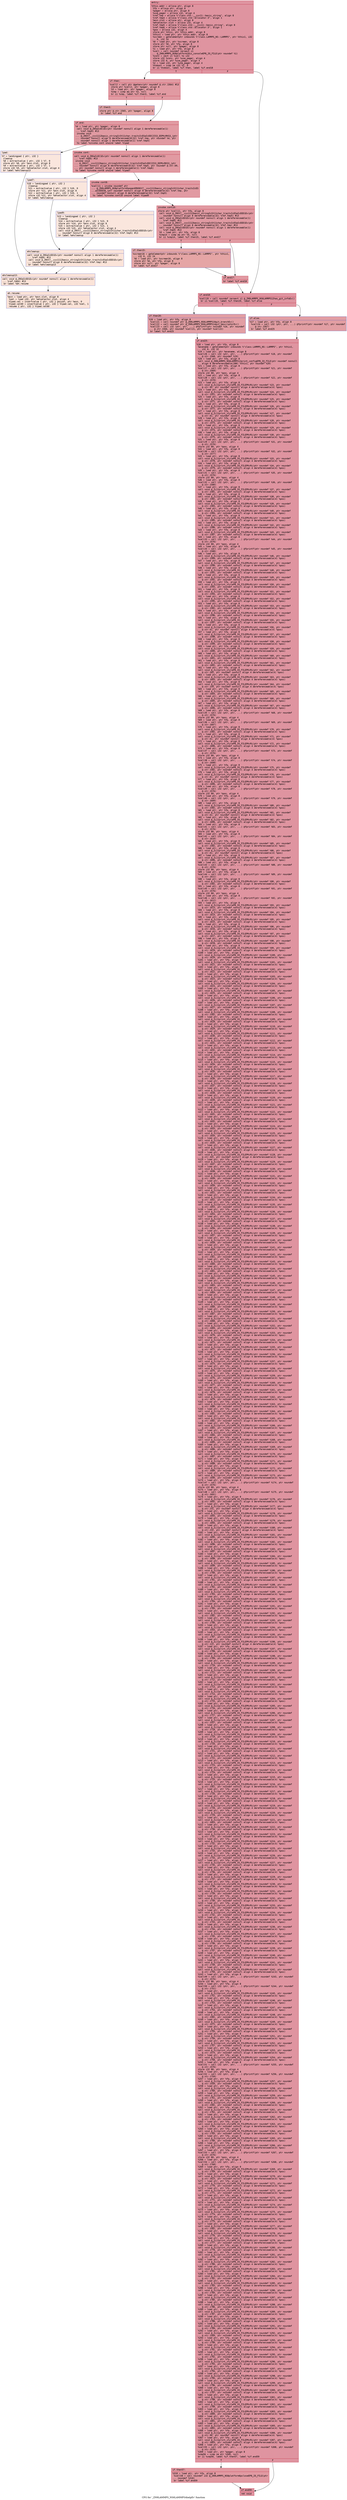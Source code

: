 digraph "CFG for '_ZN9LAMMPS_NS6LAMMPS4helpEv' function" {
	label="CFG for '_ZN9LAMMPS_NS6LAMMPS4helpEv' function";

	Node0x565291ac0c90 [shape=record,color="#b70d28ff", style=filled, fillcolor="#b70d2870" fontname="Courier",label="{entry:\l|  %this.addr = alloca ptr, align 8\l  %fp = alloca ptr, align 8\l  %pager = alloca ptr, align 8\l  %use_pager = alloca i32, align 4\l  %ref.tmp = alloca %\"class.std::__cxx11::basic_string\", align 8\l  %ref.tmp4 = alloca %\"class.std::allocator.5\", align 1\l  %exn.slot = alloca ptr, align 8\l  %ehselector.slot = alloca i32, align 4\l  %ref.tmp5 = alloca %\"class.std::__cxx11::basic_string\", align 8\l  %ref.tmp6 = alloca %\"class.std::allocator.5\", align 1\l  %pos = alloca i32, align 4\l  store ptr %this, ptr %this.addr, align 8\l  %this1 = load ptr, ptr %this.addr, align 8\l  %screen = getelementptr inbounds %\"class.LAMMPS_NS::LAMMPS\", ptr %this1, i32\l... 0, i32 24\l  %0 = load ptr, ptr %screen, align 8\l  store ptr %0, ptr %fp, align 8\l  store ptr null, ptr %pager, align 8\l  %1 = load ptr, ptr %fp, align 8\l  %call = call noundef zeroext i1\l... @_ZN9LAMMPS_NS8platform10is_consoleEP8_IO_FILE(ptr noundef %1)\l  %conv = zext i1 %call to i32\l  store i32 %conv, ptr %use_pager, align 4\l  store i32 0, ptr %use_pager, align 4\l  %2 = load i32, ptr %use_pager, align 4\l  %tobool = icmp ne i32 %2, 0\l  br i1 %tobool, label %if.then, label %if.end18\l|{<s0>T|<s1>F}}"];
	Node0x565291ac0c90:s0 -> Node0x565291ac1e00[tooltip="entry -> if.then\nProbability 62.50%" ];
	Node0x565291ac0c90:s1 -> Node0x565291ac1e70[tooltip="entry -> if.end18\nProbability 37.50%" ];
	Node0x565291ac1e00 [shape=record,color="#b70d28ff", style=filled, fillcolor="#bb1b2c70" fontname="Courier",label="{if.then:\l|  %call2 = call ptr @getenv(ptr noundef @.str.1564) #13\l  store ptr %call2, ptr %pager, align 8\l  %3 = load ptr, ptr %pager, align 8\l  %cmp = icmp eq ptr %3, null\l  br i1 %cmp, label %if.then3, label %if.end\l|{<s0>T|<s1>F}}"];
	Node0x565291ac1e00:s0 -> Node0x565291ac2320[tooltip="if.then -> if.then3\nProbability 37.50%" ];
	Node0x565291ac1e00:s1 -> Node0x565291ac23a0[tooltip="if.then -> if.end\nProbability 62.50%" ];
	Node0x565291ac2320 [shape=record,color="#3d50c3ff", style=filled, fillcolor="#c5333470" fontname="Courier",label="{if.then3:\l|  store ptr @.str.1565, ptr %pager, align 8\l  br label %if.end\l}"];
	Node0x565291ac2320 -> Node0x565291ac23a0[tooltip="if.then3 -> if.end\nProbability 100.00%" ];
	Node0x565291ac23a0 [shape=record,color="#b70d28ff", style=filled, fillcolor="#bb1b2c70" fontname="Courier",label="{if.end:\l|  %4 = load ptr, ptr %pager, align 8\l  call void @_ZNSaIcEC1Ev(ptr noundef nonnull align 1 dereferenceable(1)\l... %ref.tmp4) #13\l  invoke void\l... @_ZNSt7__cxx1112basic_stringIcSt11char_traitsIcESaIcEEC2IS3_EEPKcRKS3_(ptr\l... noundef nonnull align 8 dereferenceable(32) %ref.tmp, ptr noundef %4, ptr\l... noundef nonnull align 1 dereferenceable(1) %ref.tmp4)\l          to label %invoke.cont unwind label %lpad\l}"];
	Node0x565291ac23a0 -> Node0x565291ac27d0[tooltip="if.end -> invoke.cont\nProbability 100.00%" ];
	Node0x565291ac23a0 -> Node0x565291ac1330[tooltip="if.end -> lpad\nProbability 0.00%" ];
	Node0x565291ac27d0 [shape=record,color="#b70d28ff", style=filled, fillcolor="#bb1b2c70" fontname="Courier",label="{invoke.cont:\l|  call void @_ZNSaIcEC1Ev(ptr noundef nonnull align 1 dereferenceable(1)\l... %ref.tmp6) #13\l  invoke void\l... @_ZNSt7__cxx1112basic_stringIcSt11char_traitsIcESaIcEEC2IS3_EEPKcRKS3_(ptr\l... noundef nonnull align 8 dereferenceable(32) %ref.tmp5, ptr noundef @.str.69,\l... ptr noundef nonnull align 1 dereferenceable(1) %ref.tmp6)\l          to label %invoke.cont8 unwind label %lpad7\l}"];
	Node0x565291ac27d0 -> Node0x565291ac2d80[tooltip="invoke.cont -> invoke.cont8\nProbability 100.00%" ];
	Node0x565291ac27d0 -> Node0x565291ac2dd0[tooltip="invoke.cont -> lpad7\nProbability 0.00%" ];
	Node0x565291ac2d80 [shape=record,color="#b70d28ff", style=filled, fillcolor="#bb1b2c70" fontname="Courier",label="{invoke.cont8:\l|  %call11 = invoke noundef ptr\l... @_ZN9LAMMPS_NS8platform5popenERKNSt7__cxx1112basic_stringIcSt11char_traitsIcES\l...aIcEEES8_(ptr noundef nonnull align 8 dereferenceable(32) %ref.tmp, ptr\l... noundef nonnull align 8 dereferenceable(32) %ref.tmp5)\l          to label %invoke.cont10 unwind label %lpad9\l}"];
	Node0x565291ac2d80 -> Node0x565291ac2d30[tooltip="invoke.cont8 -> invoke.cont10\nProbability 100.00%" ];
	Node0x565291ac2d80 -> Node0x565291ac3000[tooltip="invoke.cont8 -> lpad9\nProbability 0.00%" ];
	Node0x565291ac2d30 [shape=record,color="#b70d28ff", style=filled, fillcolor="#bb1b2c70" fontname="Courier",label="{invoke.cont10:\l|  store ptr %call11, ptr %fp, align 8\l  call void @_ZNSt7__cxx1112basic_stringIcSt11char_traitsIcESaIcEED1Ev(ptr\l... noundef nonnull align 8 dereferenceable(32) %ref.tmp5) #13\l  call void @_ZNSaIcED1Ev(ptr noundef nonnull align 1 dereferenceable(1)\l... %ref.tmp6) #13\l  call void @_ZNSt7__cxx1112basic_stringIcSt11char_traitsIcESaIcEED1Ev(ptr\l... noundef nonnull align 8 dereferenceable(32) %ref.tmp) #13\l  call void @_ZNSaIcED1Ev(ptr noundef nonnull align 1 dereferenceable(1)\l... %ref.tmp4) #13\l  %5 = load ptr, ptr %fp, align 8\l  %cmp14 = icmp eq ptr %5, null\l  br i1 %cmp14, label %if.then15, label %if.end17\l|{<s0>T|<s1>F}}"];
	Node0x565291ac2d30:s0 -> Node0x565291ac37a0[tooltip="invoke.cont10 -> if.then15\nProbability 37.50%" ];
	Node0x565291ac2d30:s1 -> Node0x565291ac3820[tooltip="invoke.cont10 -> if.end17\nProbability 62.50%" ];
	Node0x565291ac37a0 [shape=record,color="#3d50c3ff", style=filled, fillcolor="#c5333470" fontname="Courier",label="{if.then15:\l|  %screen16 = getelementptr inbounds %\"class.LAMMPS_NS::LAMMPS\", ptr %this1,\l... i32 0, i32 24\l  %6 = load ptr, ptr %screen16, align 8\l  store ptr %6, ptr %fp, align 8\l  store ptr null, ptr %pager, align 8\l  br label %if.end17\l}"];
	Node0x565291ac37a0 -> Node0x565291ac3820[tooltip="if.then15 -> if.end17\nProbability 100.00%" ];
	Node0x565291ac1330 [shape=record,color="#3d50c3ff", style=filled, fillcolor="#f3c7b170" fontname="Courier",label="{lpad:\l|  %7 = landingpad \{ ptr, i32 \}\l          cleanup\l  %8 = extractvalue \{ ptr, i32 \} %7, 0\l  store ptr %8, ptr %exn.slot, align 8\l  %9 = extractvalue \{ ptr, i32 \} %7, 1\l  store i32 %9, ptr %ehselector.slot, align 4\l  br label %ehcleanup13\l}"];
	Node0x565291ac1330 -> Node0x565291ac3f20[tooltip="lpad -> ehcleanup13\nProbability 100.00%" ];
	Node0x565291ac2dd0 [shape=record,color="#3d50c3ff", style=filled, fillcolor="#f3c7b170" fontname="Courier",label="{lpad7:\l|  %10 = landingpad \{ ptr, i32 \}\l          cleanup\l  %11 = extractvalue \{ ptr, i32 \} %10, 0\l  store ptr %11, ptr %exn.slot, align 8\l  %12 = extractvalue \{ ptr, i32 \} %10, 1\l  store i32 %12, ptr %ehselector.slot, align 4\l  br label %ehcleanup\l}"];
	Node0x565291ac2dd0 -> Node0x565291ac4290[tooltip="lpad7 -> ehcleanup\nProbability 100.00%" ];
	Node0x565291ac3000 [shape=record,color="#3d50c3ff", style=filled, fillcolor="#f3c7b170" fontname="Courier",label="{lpad9:\l|  %13 = landingpad \{ ptr, i32 \}\l          cleanup\l  %14 = extractvalue \{ ptr, i32 \} %13, 0\l  store ptr %14, ptr %exn.slot, align 8\l  %15 = extractvalue \{ ptr, i32 \} %13, 1\l  store i32 %15, ptr %ehselector.slot, align 4\l  call void @_ZNSt7__cxx1112basic_stringIcSt11char_traitsIcESaIcEED1Ev(ptr\l... noundef nonnull align 8 dereferenceable(32) %ref.tmp5) #13\l  br label %ehcleanup\l}"];
	Node0x565291ac3000 -> Node0x565291ac4290[tooltip="lpad9 -> ehcleanup\nProbability 100.00%" ];
	Node0x565291ac4290 [shape=record,color="#3d50c3ff", style=filled, fillcolor="#f5c1a970" fontname="Courier",label="{ehcleanup:\l|  call void @_ZNSaIcED1Ev(ptr noundef nonnull align 1 dereferenceable(1)\l... %ref.tmp6) #13\l  call void @_ZNSt7__cxx1112basic_stringIcSt11char_traitsIcESaIcEED1Ev(ptr\l... noundef nonnull align 8 dereferenceable(32) %ref.tmp) #13\l  br label %ehcleanup13\l}"];
	Node0x565291ac4290 -> Node0x565291ac3f20[tooltip="ehcleanup -> ehcleanup13\nProbability 100.00%" ];
	Node0x565291ac3f20 [shape=record,color="#3d50c3ff", style=filled, fillcolor="#f6bfa670" fontname="Courier",label="{ehcleanup13:\l|  call void @_ZNSaIcED1Ev(ptr noundef nonnull align 1 dereferenceable(1)\l... %ref.tmp4) #13\l  br label %eh.resume\l}"];
	Node0x565291ac3f20 -> Node0x565291ac4b40[tooltip="ehcleanup13 -> eh.resume\nProbability 100.00%" ];
	Node0x565291ac3820 [shape=record,color="#b70d28ff", style=filled, fillcolor="#bb1b2c70" fontname="Courier",label="{if.end17:\l|  br label %if.end18\l}"];
	Node0x565291ac3820 -> Node0x565291ac1e70[tooltip="if.end17 -> if.end18\nProbability 100.00%" ];
	Node0x565291ac1e70 [shape=record,color="#b70d28ff", style=filled, fillcolor="#b70d2870" fontname="Courier",label="{if.end18:\l|  %call19 = call noundef zeroext i1 @_ZN9LAMMPS_NS6LAMMPS12has_git_infoEv()\l  br i1 %call19, label %if.then20, label %if.else\l|{<s0>T|<s1>F}}"];
	Node0x565291ac1e70:s0 -> Node0x565291ac4da0[tooltip="if.end18 -> if.then20\nProbability 50.00%" ];
	Node0x565291ac1e70:s1 -> Node0x565291ac4df0[tooltip="if.end18 -> if.else\nProbability 50.00%" ];
	Node0x565291ac4da0 [shape=record,color="#3d50c3ff", style=filled, fillcolor="#be242e70" fontname="Courier",label="{if.then20:\l|  %16 = load ptr, ptr %fp, align 8\l  %call21 = call noundef ptr @_ZN9LAMMPS_NS6LAMMPS10git_branchEv()\l  %call22 = call noundef ptr @_ZN9LAMMPS_NS6LAMMPS14git_descriptorEv()\l  %call23 = call i32 (ptr, ptr, ...) @fprintf(ptr noundef %16, ptr noundef\l... @.str.1566, ptr noundef %call21, ptr noundef %call22)\l  br label %if.end25\l}"];
	Node0x565291ac4da0 -> Node0x565291ac5390[tooltip="if.then20 -> if.end25\nProbability 100.00%" ];
	Node0x565291ac4df0 [shape=record,color="#3d50c3ff", style=filled, fillcolor="#be242e70" fontname="Courier",label="{if.else:\l|  %17 = load ptr, ptr %fp, align 8\l  %call24 = call i32 (ptr, ptr, ...) @fprintf(ptr noundef %17, ptr noundef\l... @.str.1567)\l  br label %if.end25\l}"];
	Node0x565291ac4df0 -> Node0x565291ac5390[tooltip="if.else -> if.end25\nProbability 100.00%" ];
	Node0x565291ac5390 [shape=record,color="#b70d28ff", style=filled, fillcolor="#b70d2870" fontname="Courier",label="{if.end25:\l|  %18 = load ptr, ptr %fp, align 8\l  %exename = getelementptr inbounds %\"class.LAMMPS_NS::LAMMPS\", ptr %this1,\l... i32 0, i32 32\l  %19 = load ptr, ptr %exename, align 8\l  %call26 = call i32 (ptr, ptr, ...) @fprintf(ptr noundef %18, ptr noundef\l... @.str.1568, ptr noundef %19)\l  %20 = load ptr, ptr %fp, align 8\l  call void @_ZN9LAMMPS_NS6LAMMPS12print_configEP8_IO_FILE(ptr noundef nonnull\l... align 8 dereferenceable(288) %this1, ptr noundef %20)\l  %21 = load ptr, ptr %fp, align 8\l  %call27 = call i32 (ptr, ptr, ...) @fprintf(ptr noundef %21, ptr noundef\l... @.str.1569)\l  store i32 80, ptr %pos, align 4\l  %22 = load ptr, ptr %fp, align 8\l  %call28 = call i32 (ptr, ptr, ...) @fprintf(ptr noundef %22, ptr noundef\l... @.str.1570)\l  %23 = load ptr, ptr %fp, align 8\l  call void @_ZL11print_styleP8_IO_FILEPKcRi(ptr noundef %23, ptr noundef\l... @.str.95, ptr noundef nonnull align 4 dereferenceable(4) %pos)\l  %24 = load ptr, ptr %fp, align 8\l  call void @_ZL11print_styleP8_IO_FILEPKcRi(ptr noundef %24, ptr noundef\l... @.str.1551, ptr noundef nonnull align 4 dereferenceable(4) %pos)\l  %25 = load ptr, ptr %fp, align 8\l  call void @_ZL11print_styleP8_IO_FILEPKcRi(ptr noundef %25, ptr noundef\l... @.str.1571, ptr noundef nonnull align 4 dereferenceable(4) %pos)\l  %26 = load ptr, ptr %fp, align 8\l  call void @_ZL11print_styleP8_IO_FILEPKcRi(ptr noundef %26, ptr noundef\l... @.str.1572, ptr noundef nonnull align 4 dereferenceable(4) %pos)\l  %27 = load ptr, ptr %fp, align 8\l  call void @_ZL11print_styleP8_IO_FILEPKcRi(ptr noundef %27, ptr noundef\l... @.str.61, ptr noundef nonnull align 4 dereferenceable(4) %pos)\l  %28 = load ptr, ptr %fp, align 8\l  call void @_ZL11print_styleP8_IO_FILEPKcRi(ptr noundef %28, ptr noundef\l... @.str.1573, ptr noundef nonnull align 4 dereferenceable(4) %pos)\l  %29 = load ptr, ptr %fp, align 8\l  call void @_ZL11print_styleP8_IO_FILEPKcRi(ptr noundef %29, ptr noundef\l... @.str.1574, ptr noundef nonnull align 4 dereferenceable(4) %pos)\l  %30 = load ptr, ptr %fp, align 8\l  call void @_ZL11print_styleP8_IO_FILEPKcRi(ptr noundef %30, ptr noundef\l... @.str.1575, ptr noundef nonnull align 4 dereferenceable(4) %pos)\l  %31 = load ptr, ptr %fp, align 8\l  %call29 = call i32 (ptr, ptr, ...) @fprintf(ptr noundef %31, ptr noundef\l... @.str.1576)\l  store i32 80, ptr %pos, align 4\l  %32 = load ptr, ptr %fp, align 8\l  %call30 = call i32 (ptr, ptr, ...) @fprintf(ptr noundef %32, ptr noundef\l... @.str.1577)\l  %33 = load ptr, ptr %fp, align 8\l  call void @_ZL11print_styleP8_IO_FILEPKcRi(ptr noundef %33, ptr noundef\l... @.str.1578, ptr noundef nonnull align 4 dereferenceable(4) %pos)\l  %34 = load ptr, ptr %fp, align 8\l  call void @_ZL11print_styleP8_IO_FILEPKcRi(ptr noundef %34, ptr noundef\l... @.str.1579, ptr noundef nonnull align 4 dereferenceable(4) %pos)\l  %35 = load ptr, ptr %fp, align 8\l  %call31 = call i32 (ptr, ptr, ...) @fprintf(ptr noundef %35, ptr noundef\l... @.str.1576)\l  store i32 80, ptr %pos, align 4\l  %36 = load ptr, ptr %fp, align 8\l  %call32 = call i32 (ptr, ptr, ...) @fprintf(ptr noundef %36, ptr noundef\l... @.str.1580)\l  %37 = load ptr, ptr %fp, align 8\l  call void @_ZL11print_styleP8_IO_FILEPKcRi(ptr noundef %37, ptr noundef\l... @.str.1581, ptr noundef nonnull align 4 dereferenceable(4) %pos)\l  %38 = load ptr, ptr %fp, align 8\l  call void @_ZL11print_styleP8_IO_FILEPKcRi(ptr noundef %38, ptr noundef\l... @.str.1582, ptr noundef nonnull align 4 dereferenceable(4) %pos)\l  %39 = load ptr, ptr %fp, align 8\l  call void @_ZL11print_styleP8_IO_FILEPKcRi(ptr noundef %39, ptr noundef\l... @.str.1583, ptr noundef nonnull align 4 dereferenceable(4) %pos)\l  %40 = load ptr, ptr %fp, align 8\l  call void @_ZL11print_styleP8_IO_FILEPKcRi(ptr noundef %40, ptr noundef\l... @.str.1584, ptr noundef nonnull align 4 dereferenceable(4) %pos)\l  %41 = load ptr, ptr %fp, align 8\l  call void @_ZL11print_styleP8_IO_FILEPKcRi(ptr noundef %41, ptr noundef\l... @.str.1585, ptr noundef nonnull align 4 dereferenceable(4) %pos)\l  %42 = load ptr, ptr %fp, align 8\l  call void @_ZL11print_styleP8_IO_FILEPKcRi(ptr noundef %42, ptr noundef\l... @.str.1586, ptr noundef nonnull align 4 dereferenceable(4) %pos)\l  %43 = load ptr, ptr %fp, align 8\l  call void @_ZL11print_styleP8_IO_FILEPKcRi(ptr noundef %43, ptr noundef\l... @.str.1587, ptr noundef nonnull align 4 dereferenceable(4) %pos)\l  %44 = load ptr, ptr %fp, align 8\l  %call33 = call i32 (ptr, ptr, ...) @fprintf(ptr noundef %44, ptr noundef\l... @.str.1576)\l  store i32 80, ptr %pos, align 4\l  %45 = load ptr, ptr %fp, align 8\l  %call34 = call i32 (ptr, ptr, ...) @fprintf(ptr noundef %45, ptr noundef\l... @.str.1588)\l  %46 = load ptr, ptr %fp, align 8\l  call void @_ZL11print_styleP8_IO_FILEPKcRi(ptr noundef %46, ptr noundef\l... @.str.1589, ptr noundef nonnull align 4 dereferenceable(4) %pos)\l  %47 = load ptr, ptr %fp, align 8\l  call void @_ZL11print_styleP8_IO_FILEPKcRi(ptr noundef %47, ptr noundef\l... @.str.1590, ptr noundef nonnull align 4 dereferenceable(4) %pos)\l  %48 = load ptr, ptr %fp, align 8\l  call void @_ZL11print_styleP8_IO_FILEPKcRi(ptr noundef %48, ptr noundef\l... @.str.1591, ptr noundef nonnull align 4 dereferenceable(4) %pos)\l  %49 = load ptr, ptr %fp, align 8\l  call void @_ZL11print_styleP8_IO_FILEPKcRi(ptr noundef %49, ptr noundef\l... @.str.1592, ptr noundef nonnull align 4 dereferenceable(4) %pos)\l  %50 = load ptr, ptr %fp, align 8\l  call void @_ZL11print_styleP8_IO_FILEPKcRi(ptr noundef %50, ptr noundef\l... @.str.1593, ptr noundef nonnull align 4 dereferenceable(4) %pos)\l  %51 = load ptr, ptr %fp, align 8\l  call void @_ZL11print_styleP8_IO_FILEPKcRi(ptr noundef %51, ptr noundef\l... @.str.1594, ptr noundef nonnull align 4 dereferenceable(4) %pos)\l  %52 = load ptr, ptr %fp, align 8\l  call void @_ZL11print_styleP8_IO_FILEPKcRi(ptr noundef %52, ptr noundef\l... @.str.1595, ptr noundef nonnull align 4 dereferenceable(4) %pos)\l  %53 = load ptr, ptr %fp, align 8\l  call void @_ZL11print_styleP8_IO_FILEPKcRi(ptr noundef %53, ptr noundef\l... @.str.1582, ptr noundef nonnull align 4 dereferenceable(4) %pos)\l  %54 = load ptr, ptr %fp, align 8\l  call void @_ZL11print_styleP8_IO_FILEPKcRi(ptr noundef %54, ptr noundef\l... @.str.1596, ptr noundef nonnull align 4 dereferenceable(4) %pos)\l  %55 = load ptr, ptr %fp, align 8\l  call void @_ZL11print_styleP8_IO_FILEPKcRi(ptr noundef %55, ptr noundef\l... @.str.1597, ptr noundef nonnull align 4 dereferenceable(4) %pos)\l  %56 = load ptr, ptr %fp, align 8\l  call void @_ZL11print_styleP8_IO_FILEPKcRi(ptr noundef %56, ptr noundef\l... @.str.61, ptr noundef nonnull align 4 dereferenceable(4) %pos)\l  %57 = load ptr, ptr %fp, align 8\l  call void @_ZL11print_styleP8_IO_FILEPKcRi(ptr noundef %57, ptr noundef\l... @.str.1598, ptr noundef nonnull align 4 dereferenceable(4) %pos)\l  %58 = load ptr, ptr %fp, align 8\l  call void @_ZL11print_styleP8_IO_FILEPKcRi(ptr noundef %58, ptr noundef\l... @.str.1599, ptr noundef nonnull align 4 dereferenceable(4) %pos)\l  %59 = load ptr, ptr %fp, align 8\l  call void @_ZL11print_styleP8_IO_FILEPKcRi(ptr noundef %59, ptr noundef\l... @.str.1600, ptr noundef nonnull align 4 dereferenceable(4) %pos)\l  %60 = load ptr, ptr %fp, align 8\l  call void @_ZL11print_styleP8_IO_FILEPKcRi(ptr noundef %60, ptr noundef\l... @.str.1601, ptr noundef nonnull align 4 dereferenceable(4) %pos)\l  %61 = load ptr, ptr %fp, align 8\l  call void @_ZL11print_styleP8_IO_FILEPKcRi(ptr noundef %61, ptr noundef\l... @.str.1602, ptr noundef nonnull align 4 dereferenceable(4) %pos)\l  %62 = load ptr, ptr %fp, align 8\l  call void @_ZL11print_styleP8_IO_FILEPKcRi(ptr noundef %62, ptr noundef\l... @.str.265, ptr noundef nonnull align 4 dereferenceable(4) %pos)\l  %63 = load ptr, ptr %fp, align 8\l  call void @_ZL11print_styleP8_IO_FILEPKcRi(ptr noundef %63, ptr noundef\l... @.str.1603, ptr noundef nonnull align 4 dereferenceable(4) %pos)\l  %64 = load ptr, ptr %fp, align 8\l  call void @_ZL11print_styleP8_IO_FILEPKcRi(ptr noundef %64, ptr noundef\l... @.str.159, ptr noundef nonnull align 4 dereferenceable(4) %pos)\l  %65 = load ptr, ptr %fp, align 8\l  call void @_ZL11print_styleP8_IO_FILEPKcRi(ptr noundef %65, ptr noundef\l... @.str.1604, ptr noundef nonnull align 4 dereferenceable(4) %pos)\l  %66 = load ptr, ptr %fp, align 8\l  call void @_ZL11print_styleP8_IO_FILEPKcRi(ptr noundef %66, ptr noundef\l... @.str.1605, ptr noundef nonnull align 4 dereferenceable(4) %pos)\l  %67 = load ptr, ptr %fp, align 8\l  call void @_ZL11print_styleP8_IO_FILEPKcRi(ptr noundef %67, ptr noundef\l... @.str.1606, ptr noundef nonnull align 4 dereferenceable(4) %pos)\l  %68 = load ptr, ptr %fp, align 8\l  %call35 = call i32 (ptr, ptr, ...) @fprintf(ptr noundef %68, ptr noundef\l... @.str.1576)\l  store i32 80, ptr %pos, align 4\l  %69 = load ptr, ptr %fp, align 8\l  %call36 = call i32 (ptr, ptr, ...) @fprintf(ptr noundef %69, ptr noundef\l... @.str.1607)\l  %70 = load ptr, ptr %fp, align 8\l  call void @_ZL11print_styleP8_IO_FILEPKcRi(ptr noundef %70, ptr noundef\l... @.str.1582, ptr noundef nonnull align 4 dereferenceable(4) %pos)\l  %71 = load ptr, ptr %fp, align 8\l  call void @_ZL11print_styleP8_IO_FILEPKcRi(ptr noundef %71, ptr noundef\l... @.str.61, ptr noundef nonnull align 4 dereferenceable(4) %pos)\l  %72 = load ptr, ptr %fp, align 8\l  call void @_ZL11print_styleP8_IO_FILEPKcRi(ptr noundef %72, ptr noundef\l... @.str.1606, ptr noundef nonnull align 4 dereferenceable(4) %pos)\l  %73 = load ptr, ptr %fp, align 8\l  %call37 = call i32 (ptr, ptr, ...) @fprintf(ptr noundef %73, ptr noundef\l... @.str.1576)\l  store i32 80, ptr %pos, align 4\l  %74 = load ptr, ptr %fp, align 8\l  %call38 = call i32 (ptr, ptr, ...) @fprintf(ptr noundef %74, ptr noundef\l... @.str.1608)\l  %75 = load ptr, ptr %fp, align 8\l  call void @_ZL11print_styleP8_IO_FILEPKcRi(ptr noundef %75, ptr noundef\l... @.str.1582, ptr noundef nonnull align 4 dereferenceable(4) %pos)\l  %76 = load ptr, ptr %fp, align 8\l  call void @_ZL11print_styleP8_IO_FILEPKcRi(ptr noundef %76, ptr noundef\l... @.str.61, ptr noundef nonnull align 4 dereferenceable(4) %pos)\l  %77 = load ptr, ptr %fp, align 8\l  call void @_ZL11print_styleP8_IO_FILEPKcRi(ptr noundef %77, ptr noundef\l... @.str.1606, ptr noundef nonnull align 4 dereferenceable(4) %pos)\l  %78 = load ptr, ptr %fp, align 8\l  %call39 = call i32 (ptr, ptr, ...) @fprintf(ptr noundef %78, ptr noundef\l... @.str.1576)\l  store i32 80, ptr %pos, align 4\l  %79 = load ptr, ptr %fp, align 8\l  %call40 = call i32 (ptr, ptr, ...) @fprintf(ptr noundef %79, ptr noundef\l... @.str.1609)\l  %80 = load ptr, ptr %fp, align 8\l  call void @_ZL11print_styleP8_IO_FILEPKcRi(ptr noundef %80, ptr noundef\l... @.str.1582, ptr noundef nonnull align 4 dereferenceable(4) %pos)\l  %81 = load ptr, ptr %fp, align 8\l  call void @_ZL11print_styleP8_IO_FILEPKcRi(ptr noundef %81, ptr noundef\l... @.str.61, ptr noundef nonnull align 4 dereferenceable(4) %pos)\l  %82 = load ptr, ptr %fp, align 8\l  call void @_ZL11print_styleP8_IO_FILEPKcRi(ptr noundef %82, ptr noundef\l... @.str.1606, ptr noundef nonnull align 4 dereferenceable(4) %pos)\l  %83 = load ptr, ptr %fp, align 8\l  %call41 = call i32 (ptr, ptr, ...) @fprintf(ptr noundef %83, ptr noundef\l... @.str.1576)\l  store i32 80, ptr %pos, align 4\l  %84 = load ptr, ptr %fp, align 8\l  %call42 = call i32 (ptr, ptr, ...) @fprintf(ptr noundef %84, ptr noundef\l... @.str.1610)\l  %85 = load ptr, ptr %fp, align 8\l  call void @_ZL11print_styleP8_IO_FILEPKcRi(ptr noundef %85, ptr noundef\l... @.str.1582, ptr noundef nonnull align 4 dereferenceable(4) %pos)\l  %86 = load ptr, ptr %fp, align 8\l  call void @_ZL11print_styleP8_IO_FILEPKcRi(ptr noundef %86, ptr noundef\l... @.str.61, ptr noundef nonnull align 4 dereferenceable(4) %pos)\l  %87 = load ptr, ptr %fp, align 8\l  call void @_ZL11print_styleP8_IO_FILEPKcRi(ptr noundef %87, ptr noundef\l... @.str.1606, ptr noundef nonnull align 4 dereferenceable(4) %pos)\l  %88 = load ptr, ptr %fp, align 8\l  %call43 = call i32 (ptr, ptr, ...) @fprintf(ptr noundef %88, ptr noundef\l... @.str.1576)\l  store i32 80, ptr %pos, align 4\l  %89 = load ptr, ptr %fp, align 8\l  %call44 = call i32 (ptr, ptr, ...) @fprintf(ptr noundef %89, ptr noundef\l... @.str.1611)\l  %90 = load ptr, ptr %fp, align 8\l  call void @_ZL11print_styleP8_IO_FILEPKcRi(ptr noundef %90, ptr noundef\l... @.str.1582, ptr noundef nonnull align 4 dereferenceable(4) %pos)\l  %91 = load ptr, ptr %fp, align 8\l  %call45 = call i32 (ptr, ptr, ...) @fprintf(ptr noundef %91, ptr noundef\l... @.str.1576)\l  store i32 80, ptr %pos, align 4\l  %92 = load ptr, ptr %fp, align 8\l  %call46 = call i32 (ptr, ptr, ...) @fprintf(ptr noundef %92, ptr noundef\l... @.str.1612)\l  %93 = load ptr, ptr %fp, align 8\l  call void @_ZL11print_styleP8_IO_FILEPKcRi(ptr noundef %93, ptr noundef\l... @.str.1613, ptr noundef nonnull align 4 dereferenceable(4) %pos)\l  %94 = load ptr, ptr %fp, align 8\l  call void @_ZL11print_styleP8_IO_FILEPKcRi(ptr noundef %94, ptr noundef\l... @.str.1614, ptr noundef nonnull align 4 dereferenceable(4) %pos)\l  %95 = load ptr, ptr %fp, align 8\l  call void @_ZL11print_styleP8_IO_FILEPKcRi(ptr noundef %95, ptr noundef\l... @.str.1615, ptr noundef nonnull align 4 dereferenceable(4) %pos)\l  %96 = load ptr, ptr %fp, align 8\l  call void @_ZL11print_styleP8_IO_FILEPKcRi(ptr noundef %96, ptr noundef\l... @.str.1616, ptr noundef nonnull align 4 dereferenceable(4) %pos)\l  %97 = load ptr, ptr %fp, align 8\l  call void @_ZL11print_styleP8_IO_FILEPKcRi(ptr noundef %97, ptr noundef\l... @.str.1617, ptr noundef nonnull align 4 dereferenceable(4) %pos)\l  %98 = load ptr, ptr %fp, align 8\l  call void @_ZL11print_styleP8_IO_FILEPKcRi(ptr noundef %98, ptr noundef\l... @.str.1618, ptr noundef nonnull align 4 dereferenceable(4) %pos)\l  %99 = load ptr, ptr %fp, align 8\l  call void @_ZL11print_styleP8_IO_FILEPKcRi(ptr noundef %99, ptr noundef\l... @.str.1619, ptr noundef nonnull align 4 dereferenceable(4) %pos)\l  %100 = load ptr, ptr %fp, align 8\l  call void @_ZL11print_styleP8_IO_FILEPKcRi(ptr noundef %100, ptr noundef\l... @.str.1620, ptr noundef nonnull align 4 dereferenceable(4) %pos)\l  %101 = load ptr, ptr %fp, align 8\l  call void @_ZL11print_styleP8_IO_FILEPKcRi(ptr noundef %101, ptr noundef\l... @.str.1621, ptr noundef nonnull align 4 dereferenceable(4) %pos)\l  %102 = load ptr, ptr %fp, align 8\l  call void @_ZL11print_styleP8_IO_FILEPKcRi(ptr noundef %102, ptr noundef\l... @.str.1622, ptr noundef nonnull align 4 dereferenceable(4) %pos)\l  %103 = load ptr, ptr %fp, align 8\l  call void @_ZL11print_styleP8_IO_FILEPKcRi(ptr noundef %103, ptr noundef\l... @.str.1623, ptr noundef nonnull align 4 dereferenceable(4) %pos)\l  %104 = load ptr, ptr %fp, align 8\l  call void @_ZL11print_styleP8_IO_FILEPKcRi(ptr noundef %104, ptr noundef\l... @.str.1624, ptr noundef nonnull align 4 dereferenceable(4) %pos)\l  %105 = load ptr, ptr %fp, align 8\l  call void @_ZL11print_styleP8_IO_FILEPKcRi(ptr noundef %105, ptr noundef\l... @.str.1625, ptr noundef nonnull align 4 dereferenceable(4) %pos)\l  %106 = load ptr, ptr %fp, align 8\l  call void @_ZL11print_styleP8_IO_FILEPKcRi(ptr noundef %106, ptr noundef\l... @.str.1626, ptr noundef nonnull align 4 dereferenceable(4) %pos)\l  %107 = load ptr, ptr %fp, align 8\l  call void @_ZL11print_styleP8_IO_FILEPKcRi(ptr noundef %107, ptr noundef\l... @.str.1627, ptr noundef nonnull align 4 dereferenceable(4) %pos)\l  %108 = load ptr, ptr %fp, align 8\l  call void @_ZL11print_styleP8_IO_FILEPKcRi(ptr noundef %108, ptr noundef\l... @.str.1582, ptr noundef nonnull align 4 dereferenceable(4) %pos)\l  %109 = load ptr, ptr %fp, align 8\l  call void @_ZL11print_styleP8_IO_FILEPKcRi(ptr noundef %109, ptr noundef\l... @.str.1628, ptr noundef nonnull align 4 dereferenceable(4) %pos)\l  %110 = load ptr, ptr %fp, align 8\l  call void @_ZL11print_styleP8_IO_FILEPKcRi(ptr noundef %110, ptr noundef\l... @.str.1629, ptr noundef nonnull align 4 dereferenceable(4) %pos)\l  %111 = load ptr, ptr %fp, align 8\l  call void @_ZL11print_styleP8_IO_FILEPKcRi(ptr noundef %111, ptr noundef\l... @.str.1630, ptr noundef nonnull align 4 dereferenceable(4) %pos)\l  %112 = load ptr, ptr %fp, align 8\l  call void @_ZL11print_styleP8_IO_FILEPKcRi(ptr noundef %112, ptr noundef\l... @.str.1631, ptr noundef nonnull align 4 dereferenceable(4) %pos)\l  %113 = load ptr, ptr %fp, align 8\l  call void @_ZL11print_styleP8_IO_FILEPKcRi(ptr noundef %113, ptr noundef\l... @.str.1632, ptr noundef nonnull align 4 dereferenceable(4) %pos)\l  %114 = load ptr, ptr %fp, align 8\l  call void @_ZL11print_styleP8_IO_FILEPKcRi(ptr noundef %114, ptr noundef\l... @.str.1633, ptr noundef nonnull align 4 dereferenceable(4) %pos)\l  %115 = load ptr, ptr %fp, align 8\l  call void @_ZL11print_styleP8_IO_FILEPKcRi(ptr noundef %115, ptr noundef\l... @.str.1634, ptr noundef nonnull align 4 dereferenceable(4) %pos)\l  %116 = load ptr, ptr %fp, align 8\l  call void @_ZL11print_styleP8_IO_FILEPKcRi(ptr noundef %116, ptr noundef\l... @.str.1635, ptr noundef nonnull align 4 dereferenceable(4) %pos)\l  %117 = load ptr, ptr %fp, align 8\l  call void @_ZL11print_styleP8_IO_FILEPKcRi(ptr noundef %117, ptr noundef\l... @.str.1636, ptr noundef nonnull align 4 dereferenceable(4) %pos)\l  %118 = load ptr, ptr %fp, align 8\l  call void @_ZL11print_styleP8_IO_FILEPKcRi(ptr noundef %118, ptr noundef\l... @.str.1637, ptr noundef nonnull align 4 dereferenceable(4) %pos)\l  %119 = load ptr, ptr %fp, align 8\l  call void @_ZL11print_styleP8_IO_FILEPKcRi(ptr noundef %119, ptr noundef\l... @.str.1638, ptr noundef nonnull align 4 dereferenceable(4) %pos)\l  %120 = load ptr, ptr %fp, align 8\l  call void @_ZL11print_styleP8_IO_FILEPKcRi(ptr noundef %120, ptr noundef\l... @.str.1639, ptr noundef nonnull align 4 dereferenceable(4) %pos)\l  %121 = load ptr, ptr %fp, align 8\l  call void @_ZL11print_styleP8_IO_FILEPKcRi(ptr noundef %121, ptr noundef\l... @.str.1640, ptr noundef nonnull align 4 dereferenceable(4) %pos)\l  %122 = load ptr, ptr %fp, align 8\l  call void @_ZL11print_styleP8_IO_FILEPKcRi(ptr noundef %122, ptr noundef\l... @.str.1641, ptr noundef nonnull align 4 dereferenceable(4) %pos)\l  %123 = load ptr, ptr %fp, align 8\l  call void @_ZL11print_styleP8_IO_FILEPKcRi(ptr noundef %123, ptr noundef\l... @.str.1642, ptr noundef nonnull align 4 dereferenceable(4) %pos)\l  %124 = load ptr, ptr %fp, align 8\l  call void @_ZL11print_styleP8_IO_FILEPKcRi(ptr noundef %124, ptr noundef\l... @.str.1643, ptr noundef nonnull align 4 dereferenceable(4) %pos)\l  %125 = load ptr, ptr %fp, align 8\l  call void @_ZL11print_styleP8_IO_FILEPKcRi(ptr noundef %125, ptr noundef\l... @.str.1644, ptr noundef nonnull align 4 dereferenceable(4) %pos)\l  %126 = load ptr, ptr %fp, align 8\l  call void @_ZL11print_styleP8_IO_FILEPKcRi(ptr noundef %126, ptr noundef\l... @.str.1645, ptr noundef nonnull align 4 dereferenceable(4) %pos)\l  %127 = load ptr, ptr %fp, align 8\l  call void @_ZL11print_styleP8_IO_FILEPKcRi(ptr noundef %127, ptr noundef\l... @.str.1646, ptr noundef nonnull align 4 dereferenceable(4) %pos)\l  %128 = load ptr, ptr %fp, align 8\l  call void @_ZL11print_styleP8_IO_FILEPKcRi(ptr noundef %128, ptr noundef\l... @.str.341, ptr noundef nonnull align 4 dereferenceable(4) %pos)\l  %129 = load ptr, ptr %fp, align 8\l  call void @_ZL11print_styleP8_IO_FILEPKcRi(ptr noundef %129, ptr noundef\l... @.str.1647, ptr noundef nonnull align 4 dereferenceable(4) %pos)\l  %130 = load ptr, ptr %fp, align 8\l  call void @_ZL11print_styleP8_IO_FILEPKcRi(ptr noundef %130, ptr noundef\l... @.str.1648, ptr noundef nonnull align 4 dereferenceable(4) %pos)\l  %131 = load ptr, ptr %fp, align 8\l  call void @_ZL11print_styleP8_IO_FILEPKcRi(ptr noundef %131, ptr noundef\l... @.str.1649, ptr noundef nonnull align 4 dereferenceable(4) %pos)\l  %132 = load ptr, ptr %fp, align 8\l  call void @_ZL11print_styleP8_IO_FILEPKcRi(ptr noundef %132, ptr noundef\l... @.str.1650, ptr noundef nonnull align 4 dereferenceable(4) %pos)\l  %133 = load ptr, ptr %fp, align 8\l  call void @_ZL11print_styleP8_IO_FILEPKcRi(ptr noundef %133, ptr noundef\l... @.str.1651, ptr noundef nonnull align 4 dereferenceable(4) %pos)\l  %134 = load ptr, ptr %fp, align 8\l  call void @_ZL11print_styleP8_IO_FILEPKcRi(ptr noundef %134, ptr noundef\l... @.str.1652, ptr noundef nonnull align 4 dereferenceable(4) %pos)\l  %135 = load ptr, ptr %fp, align 8\l  call void @_ZL11print_styleP8_IO_FILEPKcRi(ptr noundef %135, ptr noundef\l... @.str.1653, ptr noundef nonnull align 4 dereferenceable(4) %pos)\l  %136 = load ptr, ptr %fp, align 8\l  call void @_ZL11print_styleP8_IO_FILEPKcRi(ptr noundef %136, ptr noundef\l... @.str.1654, ptr noundef nonnull align 4 dereferenceable(4) %pos)\l  %137 = load ptr, ptr %fp, align 8\l  call void @_ZL11print_styleP8_IO_FILEPKcRi(ptr noundef %137, ptr noundef\l... @.str.1655, ptr noundef nonnull align 4 dereferenceable(4) %pos)\l  %138 = load ptr, ptr %fp, align 8\l  call void @_ZL11print_styleP8_IO_FILEPKcRi(ptr noundef %138, ptr noundef\l... @.str.1656, ptr noundef nonnull align 4 dereferenceable(4) %pos)\l  %139 = load ptr, ptr %fp, align 8\l  call void @_ZL11print_styleP8_IO_FILEPKcRi(ptr noundef %139, ptr noundef\l... @.str.1657, ptr noundef nonnull align 4 dereferenceable(4) %pos)\l  %140 = load ptr, ptr %fp, align 8\l  call void @_ZL11print_styleP8_IO_FILEPKcRi(ptr noundef %140, ptr noundef\l... @.str.1658, ptr noundef nonnull align 4 dereferenceable(4) %pos)\l  %141 = load ptr, ptr %fp, align 8\l  call void @_ZL11print_styleP8_IO_FILEPKcRi(ptr noundef %141, ptr noundef\l... @.str.1659, ptr noundef nonnull align 4 dereferenceable(4) %pos)\l  %142 = load ptr, ptr %fp, align 8\l  call void @_ZL11print_styleP8_IO_FILEPKcRi(ptr noundef %142, ptr noundef\l... @.str.1561, ptr noundef nonnull align 4 dereferenceable(4) %pos)\l  %143 = load ptr, ptr %fp, align 8\l  call void @_ZL11print_styleP8_IO_FILEPKcRi(ptr noundef %143, ptr noundef\l... @.str.1660, ptr noundef nonnull align 4 dereferenceable(4) %pos)\l  %144 = load ptr, ptr %fp, align 8\l  call void @_ZL11print_styleP8_IO_FILEPKcRi(ptr noundef %144, ptr noundef\l... @.str.1661, ptr noundef nonnull align 4 dereferenceable(4) %pos)\l  %145 = load ptr, ptr %fp, align 8\l  call void @_ZL11print_styleP8_IO_FILEPKcRi(ptr noundef %145, ptr noundef\l... @.str.1662, ptr noundef nonnull align 4 dereferenceable(4) %pos)\l  %146 = load ptr, ptr %fp, align 8\l  call void @_ZL11print_styleP8_IO_FILEPKcRi(ptr noundef %146, ptr noundef\l... @.str.1663, ptr noundef nonnull align 4 dereferenceable(4) %pos)\l  %147 = load ptr, ptr %fp, align 8\l  call void @_ZL11print_styleP8_IO_FILEPKcRi(ptr noundef %147, ptr noundef\l... @.str.1664, ptr noundef nonnull align 4 dereferenceable(4) %pos)\l  %148 = load ptr, ptr %fp, align 8\l  call void @_ZL11print_styleP8_IO_FILEPKcRi(ptr noundef %148, ptr noundef\l... @.str.1665, ptr noundef nonnull align 4 dereferenceable(4) %pos)\l  %149 = load ptr, ptr %fp, align 8\l  call void @_ZL11print_styleP8_IO_FILEPKcRi(ptr noundef %149, ptr noundef\l... @.str.1666, ptr noundef nonnull align 4 dereferenceable(4) %pos)\l  %150 = load ptr, ptr %fp, align 8\l  call void @_ZL11print_styleP8_IO_FILEPKcRi(ptr noundef %150, ptr noundef\l... @.str.1667, ptr noundef nonnull align 4 dereferenceable(4) %pos)\l  %151 = load ptr, ptr %fp, align 8\l  call void @_ZL11print_styleP8_IO_FILEPKcRi(ptr noundef %151, ptr noundef\l... @.str.1668, ptr noundef nonnull align 4 dereferenceable(4) %pos)\l  %152 = load ptr, ptr %fp, align 8\l  call void @_ZL11print_styleP8_IO_FILEPKcRi(ptr noundef %152, ptr noundef\l... @.str.1669, ptr noundef nonnull align 4 dereferenceable(4) %pos)\l  %153 = load ptr, ptr %fp, align 8\l  call void @_ZL11print_styleP8_IO_FILEPKcRi(ptr noundef %153, ptr noundef\l... @.str.1670, ptr noundef nonnull align 4 dereferenceable(4) %pos)\l  %154 = load ptr, ptr %fp, align 8\l  call void @_ZL11print_styleP8_IO_FILEPKcRi(ptr noundef %154, ptr noundef\l... @.str.1671, ptr noundef nonnull align 4 dereferenceable(4) %pos)\l  %155 = load ptr, ptr %fp, align 8\l  call void @_ZL11print_styleP8_IO_FILEPKcRi(ptr noundef %155, ptr noundef\l... @.str.1672, ptr noundef nonnull align 4 dereferenceable(4) %pos)\l  %156 = load ptr, ptr %fp, align 8\l  call void @_ZL11print_styleP8_IO_FILEPKcRi(ptr noundef %156, ptr noundef\l... @.str.1673, ptr noundef nonnull align 4 dereferenceable(4) %pos)\l  %157 = load ptr, ptr %fp, align 8\l  call void @_ZL11print_styleP8_IO_FILEPKcRi(ptr noundef %157, ptr noundef\l... @.str.1674, ptr noundef nonnull align 4 dereferenceable(4) %pos)\l  %158 = load ptr, ptr %fp, align 8\l  call void @_ZL11print_styleP8_IO_FILEPKcRi(ptr noundef %158, ptr noundef\l... @.str.1675, ptr noundef nonnull align 4 dereferenceable(4) %pos)\l  %159 = load ptr, ptr %fp, align 8\l  call void @_ZL11print_styleP8_IO_FILEPKcRi(ptr noundef %159, ptr noundef\l... @.str.1676, ptr noundef nonnull align 4 dereferenceable(4) %pos)\l  %160 = load ptr, ptr %fp, align 8\l  call void @_ZL11print_styleP8_IO_FILEPKcRi(ptr noundef %160, ptr noundef\l... @.str.1677, ptr noundef nonnull align 4 dereferenceable(4) %pos)\l  %161 = load ptr, ptr %fp, align 8\l  call void @_ZL11print_styleP8_IO_FILEPKcRi(ptr noundef %161, ptr noundef\l... @.str.1678, ptr noundef nonnull align 4 dereferenceable(4) %pos)\l  %162 = load ptr, ptr %fp, align 8\l  call void @_ZL11print_styleP8_IO_FILEPKcRi(ptr noundef %162, ptr noundef\l... @.str.1679, ptr noundef nonnull align 4 dereferenceable(4) %pos)\l  %163 = load ptr, ptr %fp, align 8\l  call void @_ZL11print_styleP8_IO_FILEPKcRi(ptr noundef %163, ptr noundef\l... @.str.1680, ptr noundef nonnull align 4 dereferenceable(4) %pos)\l  %164 = load ptr, ptr %fp, align 8\l  call void @_ZL11print_styleP8_IO_FILEPKcRi(ptr noundef %164, ptr noundef\l... @.str.1681, ptr noundef nonnull align 4 dereferenceable(4) %pos)\l  %165 = load ptr, ptr %fp, align 8\l  call void @_ZL11print_styleP8_IO_FILEPKcRi(ptr noundef %165, ptr noundef\l... @.str.1682, ptr noundef nonnull align 4 dereferenceable(4) %pos)\l  %166 = load ptr, ptr %fp, align 8\l  call void @_ZL11print_styleP8_IO_FILEPKcRi(ptr noundef %166, ptr noundef\l... @.str.1683, ptr noundef nonnull align 4 dereferenceable(4) %pos)\l  %167 = load ptr, ptr %fp, align 8\l  call void @_ZL11print_styleP8_IO_FILEPKcRi(ptr noundef %167, ptr noundef\l... @.str.1684, ptr noundef nonnull align 4 dereferenceable(4) %pos)\l  %168 = load ptr, ptr %fp, align 8\l  call void @_ZL11print_styleP8_IO_FILEPKcRi(ptr noundef %168, ptr noundef\l... @.str.1685, ptr noundef nonnull align 4 dereferenceable(4) %pos)\l  %169 = load ptr, ptr %fp, align 8\l  call void @_ZL11print_styleP8_IO_FILEPKcRi(ptr noundef %169, ptr noundef\l... @.str.1686, ptr noundef nonnull align 4 dereferenceable(4) %pos)\l  %170 = load ptr, ptr %fp, align 8\l  call void @_ZL11print_styleP8_IO_FILEPKcRi(ptr noundef %170, ptr noundef\l... @.str.1687, ptr noundef nonnull align 4 dereferenceable(4) %pos)\l  %171 = load ptr, ptr %fp, align 8\l  call void @_ZL11print_styleP8_IO_FILEPKcRi(ptr noundef %171, ptr noundef\l... @.str.1688, ptr noundef nonnull align 4 dereferenceable(4) %pos)\l  %172 = load ptr, ptr %fp, align 8\l  call void @_ZL11print_styleP8_IO_FILEPKcRi(ptr noundef %172, ptr noundef\l... @.str.1689, ptr noundef nonnull align 4 dereferenceable(4) %pos)\l  %173 = load ptr, ptr %fp, align 8\l  call void @_ZL11print_styleP8_IO_FILEPKcRi(ptr noundef %173, ptr noundef\l... @.str.1690, ptr noundef nonnull align 4 dereferenceable(4) %pos)\l  %174 = load ptr, ptr %fp, align 8\l  %call47 = call i32 (ptr, ptr, ...) @fprintf(ptr noundef %174, ptr noundef\l... @.str.1576)\l  store i32 80, ptr %pos, align 4\l  %175 = load ptr, ptr %fp, align 8\l  %call48 = call i32 (ptr, ptr, ...) @fprintf(ptr noundef %175, ptr noundef\l... @.str.1691)\l  %176 = load ptr, ptr %fp, align 8\l  call void @_ZL11print_styleP8_IO_FILEPKcRi(ptr noundef %176, ptr noundef\l... @.str.1692, ptr noundef nonnull align 4 dereferenceable(4) %pos)\l  %177 = load ptr, ptr %fp, align 8\l  call void @_ZL11print_styleP8_IO_FILEPKcRi(ptr noundef %177, ptr noundef\l... @.str.231, ptr noundef nonnull align 4 dereferenceable(4) %pos)\l  %178 = load ptr, ptr %fp, align 8\l  call void @_ZL11print_styleP8_IO_FILEPKcRi(ptr noundef %178, ptr noundef\l... @.str.1693, ptr noundef nonnull align 4 dereferenceable(4) %pos)\l  %179 = load ptr, ptr %fp, align 8\l  call void @_ZL11print_styleP8_IO_FILEPKcRi(ptr noundef %179, ptr noundef\l... @.str.1694, ptr noundef nonnull align 4 dereferenceable(4) %pos)\l  %180 = load ptr, ptr %fp, align 8\l  call void @_ZL11print_styleP8_IO_FILEPKcRi(ptr noundef %180, ptr noundef\l... @.str.232, ptr noundef nonnull align 4 dereferenceable(4) %pos)\l  %181 = load ptr, ptr %fp, align 8\l  call void @_ZL11print_styleP8_IO_FILEPKcRi(ptr noundef %181, ptr noundef\l... @.str.1695, ptr noundef nonnull align 4 dereferenceable(4) %pos)\l  %182 = load ptr, ptr %fp, align 8\l  call void @_ZL11print_styleP8_IO_FILEPKcRi(ptr noundef %182, ptr noundef\l... @.str.1696, ptr noundef nonnull align 4 dereferenceable(4) %pos)\l  %183 = load ptr, ptr %fp, align 8\l  call void @_ZL11print_styleP8_IO_FILEPKcRi(ptr noundef %183, ptr noundef\l... @.str.1697, ptr noundef nonnull align 4 dereferenceable(4) %pos)\l  %184 = load ptr, ptr %fp, align 8\l  call void @_ZL11print_styleP8_IO_FILEPKcRi(ptr noundef %184, ptr noundef\l... @.str.1698, ptr noundef nonnull align 4 dereferenceable(4) %pos)\l  %185 = load ptr, ptr %fp, align 8\l  call void @_ZL11print_styleP8_IO_FILEPKcRi(ptr noundef %185, ptr noundef\l... @.str.1699, ptr noundef nonnull align 4 dereferenceable(4) %pos)\l  %186 = load ptr, ptr %fp, align 8\l  call void @_ZL11print_styleP8_IO_FILEPKcRi(ptr noundef %186, ptr noundef\l... @.str.1700, ptr noundef nonnull align 4 dereferenceable(4) %pos)\l  %187 = load ptr, ptr %fp, align 8\l  call void @_ZL11print_styleP8_IO_FILEPKcRi(ptr noundef %187, ptr noundef\l... @.str.1701, ptr noundef nonnull align 4 dereferenceable(4) %pos)\l  %188 = load ptr, ptr %fp, align 8\l  call void @_ZL11print_styleP8_IO_FILEPKcRi(ptr noundef %188, ptr noundef\l... @.str.1702, ptr noundef nonnull align 4 dereferenceable(4) %pos)\l  %189 = load ptr, ptr %fp, align 8\l  call void @_ZL11print_styleP8_IO_FILEPKcRi(ptr noundef %189, ptr noundef\l... @.str.1703, ptr noundef nonnull align 4 dereferenceable(4) %pos)\l  %190 = load ptr, ptr %fp, align 8\l  call void @_ZL11print_styleP8_IO_FILEPKcRi(ptr noundef %190, ptr noundef\l... @.str.1704, ptr noundef nonnull align 4 dereferenceable(4) %pos)\l  %191 = load ptr, ptr %fp, align 8\l  call void @_ZL11print_styleP8_IO_FILEPKcRi(ptr noundef %191, ptr noundef\l... @.str.1705, ptr noundef nonnull align 4 dereferenceable(4) %pos)\l  %192 = load ptr, ptr %fp, align 8\l  call void @_ZL11print_styleP8_IO_FILEPKcRi(ptr noundef %192, ptr noundef\l... @.str.1582, ptr noundef nonnull align 4 dereferenceable(4) %pos)\l  %193 = load ptr, ptr %fp, align 8\l  call void @_ZL11print_styleP8_IO_FILEPKcRi(ptr noundef %193, ptr noundef\l... @.str.1706, ptr noundef nonnull align 4 dereferenceable(4) %pos)\l  %194 = load ptr, ptr %fp, align 8\l  call void @_ZL11print_styleP8_IO_FILEPKcRi(ptr noundef %194, ptr noundef\l... @.str.1554, ptr noundef nonnull align 4 dereferenceable(4) %pos)\l  %195 = load ptr, ptr %fp, align 8\l  call void @_ZL11print_styleP8_IO_FILEPKcRi(ptr noundef %195, ptr noundef\l... @.str.1707, ptr noundef nonnull align 4 dereferenceable(4) %pos)\l  %196 = load ptr, ptr %fp, align 8\l  call void @_ZL11print_styleP8_IO_FILEPKcRi(ptr noundef %196, ptr noundef\l... @.str.122, ptr noundef nonnull align 4 dereferenceable(4) %pos)\l  %197 = load ptr, ptr %fp, align 8\l  call void @_ZL11print_styleP8_IO_FILEPKcRi(ptr noundef %197, ptr noundef\l... @.str.1708, ptr noundef nonnull align 4 dereferenceable(4) %pos)\l  %198 = load ptr, ptr %fp, align 8\l  call void @_ZL11print_styleP8_IO_FILEPKcRi(ptr noundef %198, ptr noundef\l... @.str.1709, ptr noundef nonnull align 4 dereferenceable(4) %pos)\l  %199 = load ptr, ptr %fp, align 8\l  call void @_ZL11print_styleP8_IO_FILEPKcRi(ptr noundef %199, ptr noundef\l... @.str.1710, ptr noundef nonnull align 4 dereferenceable(4) %pos)\l  %200 = load ptr, ptr %fp, align 8\l  call void @_ZL11print_styleP8_IO_FILEPKcRi(ptr noundef %200, ptr noundef\l... @.str.1711, ptr noundef nonnull align 4 dereferenceable(4) %pos)\l  %201 = load ptr, ptr %fp, align 8\l  call void @_ZL11print_styleP8_IO_FILEPKcRi(ptr noundef %201, ptr noundef\l... @.str.1712, ptr noundef nonnull align 4 dereferenceable(4) %pos)\l  %202 = load ptr, ptr %fp, align 8\l  call void @_ZL11print_styleP8_IO_FILEPKcRi(ptr noundef %202, ptr noundef\l... @.str.1713, ptr noundef nonnull align 4 dereferenceable(4) %pos)\l  %203 = load ptr, ptr %fp, align 8\l  call void @_ZL11print_styleP8_IO_FILEPKcRi(ptr noundef %203, ptr noundef\l... @.str.1714, ptr noundef nonnull align 4 dereferenceable(4) %pos)\l  %204 = load ptr, ptr %fp, align 8\l  call void @_ZL11print_styleP8_IO_FILEPKcRi(ptr noundef %204, ptr noundef\l... @.str.1715, ptr noundef nonnull align 4 dereferenceable(4) %pos)\l  %205 = load ptr, ptr %fp, align 8\l  call void @_ZL11print_styleP8_IO_FILEPKcRi(ptr noundef %205, ptr noundef\l... @.str.1716, ptr noundef nonnull align 4 dereferenceable(4) %pos)\l  %206 = load ptr, ptr %fp, align 8\l  call void @_ZL11print_styleP8_IO_FILEPKcRi(ptr noundef %206, ptr noundef\l... @.str.1717, ptr noundef nonnull align 4 dereferenceable(4) %pos)\l  %207 = load ptr, ptr %fp, align 8\l  call void @_ZL11print_styleP8_IO_FILEPKcRi(ptr noundef %207, ptr noundef\l... @.str.1557, ptr noundef nonnull align 4 dereferenceable(4) %pos)\l  %208 = load ptr, ptr %fp, align 8\l  call void @_ZL11print_styleP8_IO_FILEPKcRi(ptr noundef %208, ptr noundef\l... @.str.1718, ptr noundef nonnull align 4 dereferenceable(4) %pos)\l  %209 = load ptr, ptr %fp, align 8\l  call void @_ZL11print_styleP8_IO_FILEPKcRi(ptr noundef %209, ptr noundef\l... @.str.1719, ptr noundef nonnull align 4 dereferenceable(4) %pos)\l  %210 = load ptr, ptr %fp, align 8\l  call void @_ZL11print_styleP8_IO_FILEPKcRi(ptr noundef %210, ptr noundef\l... @.str.1720, ptr noundef nonnull align 4 dereferenceable(4) %pos)\l  %211 = load ptr, ptr %fp, align 8\l  call void @_ZL11print_styleP8_IO_FILEPKcRi(ptr noundef %211, ptr noundef\l... @.str.1721, ptr noundef nonnull align 4 dereferenceable(4) %pos)\l  %212 = load ptr, ptr %fp, align 8\l  call void @_ZL11print_styleP8_IO_FILEPKcRi(ptr noundef %212, ptr noundef\l... @.str.1722, ptr noundef nonnull align 4 dereferenceable(4) %pos)\l  %213 = load ptr, ptr %fp, align 8\l  call void @_ZL11print_styleP8_IO_FILEPKcRi(ptr noundef %213, ptr noundef\l... @.str.1723, ptr noundef nonnull align 4 dereferenceable(4) %pos)\l  %214 = load ptr, ptr %fp, align 8\l  call void @_ZL11print_styleP8_IO_FILEPKcRi(ptr noundef %214, ptr noundef\l... @.str.1724, ptr noundef nonnull align 4 dereferenceable(4) %pos)\l  %215 = load ptr, ptr %fp, align 8\l  call void @_ZL11print_styleP8_IO_FILEPKcRi(ptr noundef %215, ptr noundef\l... @.str.1725, ptr noundef nonnull align 4 dereferenceable(4) %pos)\l  %216 = load ptr, ptr %fp, align 8\l  call void @_ZL11print_styleP8_IO_FILEPKcRi(ptr noundef %216, ptr noundef\l... @.str.1561, ptr noundef nonnull align 4 dereferenceable(4) %pos)\l  %217 = load ptr, ptr %fp, align 8\l  call void @_ZL11print_styleP8_IO_FILEPKcRi(ptr noundef %217, ptr noundef\l... @.str.1726, ptr noundef nonnull align 4 dereferenceable(4) %pos)\l  %218 = load ptr, ptr %fp, align 8\l  call void @_ZL11print_styleP8_IO_FILEPKcRi(ptr noundef %218, ptr noundef\l... @.str.1727, ptr noundef nonnull align 4 dereferenceable(4) %pos)\l  %219 = load ptr, ptr %fp, align 8\l  call void @_ZL11print_styleP8_IO_FILEPKcRi(ptr noundef %219, ptr noundef\l... @.str.1728, ptr noundef nonnull align 4 dereferenceable(4) %pos)\l  %220 = load ptr, ptr %fp, align 8\l  call void @_ZL11print_styleP8_IO_FILEPKcRi(ptr noundef %220, ptr noundef\l... @.str.1729, ptr noundef nonnull align 4 dereferenceable(4) %pos)\l  %221 = load ptr, ptr %fp, align 8\l  call void @_ZL11print_styleP8_IO_FILEPKcRi(ptr noundef %221, ptr noundef\l... @.str.1663, ptr noundef nonnull align 4 dereferenceable(4) %pos)\l  %222 = load ptr, ptr %fp, align 8\l  call void @_ZL11print_styleP8_IO_FILEPKcRi(ptr noundef %222, ptr noundef\l... @.str.1730, ptr noundef nonnull align 4 dereferenceable(4) %pos)\l  %223 = load ptr, ptr %fp, align 8\l  call void @_ZL11print_styleP8_IO_FILEPKcRi(ptr noundef %223, ptr noundef\l... @.str.1731, ptr noundef nonnull align 4 dereferenceable(4) %pos)\l  %224 = load ptr, ptr %fp, align 8\l  call void @_ZL11print_styleP8_IO_FILEPKcRi(ptr noundef %224, ptr noundef\l... @.str.1732, ptr noundef nonnull align 4 dereferenceable(4) %pos)\l  %225 = load ptr, ptr %fp, align 8\l  call void @_ZL11print_styleP8_IO_FILEPKcRi(ptr noundef %225, ptr noundef\l... @.str.1733, ptr noundef nonnull align 4 dereferenceable(4) %pos)\l  %226 = load ptr, ptr %fp, align 8\l  call void @_ZL11print_styleP8_IO_FILEPKcRi(ptr noundef %226, ptr noundef\l... @.str.1734, ptr noundef nonnull align 4 dereferenceable(4) %pos)\l  %227 = load ptr, ptr %fp, align 8\l  call void @_ZL11print_styleP8_IO_FILEPKcRi(ptr noundef %227, ptr noundef\l... @.str.1735, ptr noundef nonnull align 4 dereferenceable(4) %pos)\l  %228 = load ptr, ptr %fp, align 8\l  call void @_ZL11print_styleP8_IO_FILEPKcRi(ptr noundef %228, ptr noundef\l... @.str.1736, ptr noundef nonnull align 4 dereferenceable(4) %pos)\l  %229 = load ptr, ptr %fp, align 8\l  call void @_ZL11print_styleP8_IO_FILEPKcRi(ptr noundef %229, ptr noundef\l... @.str.1737, ptr noundef nonnull align 4 dereferenceable(4) %pos)\l  %230 = load ptr, ptr %fp, align 8\l  call void @_ZL11print_styleP8_IO_FILEPKcRi(ptr noundef %230, ptr noundef\l... @.str.1738, ptr noundef nonnull align 4 dereferenceable(4) %pos)\l  %231 = load ptr, ptr %fp, align 8\l  call void @_ZL11print_styleP8_IO_FILEPKcRi(ptr noundef %231, ptr noundef\l... @.str.1739, ptr noundef nonnull align 4 dereferenceable(4) %pos)\l  %232 = load ptr, ptr %fp, align 8\l  call void @_ZL11print_styleP8_IO_FILEPKcRi(ptr noundef %232, ptr noundef\l... @.str.1740, ptr noundef nonnull align 4 dereferenceable(4) %pos)\l  %233 = load ptr, ptr %fp, align 8\l  call void @_ZL11print_styleP8_IO_FILEPKcRi(ptr noundef %233, ptr noundef\l... @.str.1741, ptr noundef nonnull align 4 dereferenceable(4) %pos)\l  %234 = load ptr, ptr %fp, align 8\l  call void @_ZL11print_styleP8_IO_FILEPKcRi(ptr noundef %234, ptr noundef\l... @.str.1742, ptr noundef nonnull align 4 dereferenceable(4) %pos)\l  %235 = load ptr, ptr %fp, align 8\l  call void @_ZL11print_styleP8_IO_FILEPKcRi(ptr noundef %235, ptr noundef\l... @.str.1743, ptr noundef nonnull align 4 dereferenceable(4) %pos)\l  %236 = load ptr, ptr %fp, align 8\l  call void @_ZL11print_styleP8_IO_FILEPKcRi(ptr noundef %236, ptr noundef\l... @.str.1744, ptr noundef nonnull align 4 dereferenceable(4) %pos)\l  %237 = load ptr, ptr %fp, align 8\l  call void @_ZL11print_styleP8_IO_FILEPKcRi(ptr noundef %237, ptr noundef\l... @.str.1745, ptr noundef nonnull align 4 dereferenceable(4) %pos)\l  %238 = load ptr, ptr %fp, align 8\l  call void @_ZL11print_styleP8_IO_FILEPKcRi(ptr noundef %238, ptr noundef\l... @.str.1746, ptr noundef nonnull align 4 dereferenceable(4) %pos)\l  %239 = load ptr, ptr %fp, align 8\l  call void @_ZL11print_styleP8_IO_FILEPKcRi(ptr noundef %239, ptr noundef\l... @.str.1747, ptr noundef nonnull align 4 dereferenceable(4) %pos)\l  %240 = load ptr, ptr %fp, align 8\l  call void @_ZL11print_styleP8_IO_FILEPKcRi(ptr noundef %240, ptr noundef\l... @.str.1748, ptr noundef nonnull align 4 dereferenceable(4) %pos)\l  %241 = load ptr, ptr %fp, align 8\l  call void @_ZL11print_styleP8_IO_FILEPKcRi(ptr noundef %241, ptr noundef\l... @.str.1749, ptr noundef nonnull align 4 dereferenceable(4) %pos)\l  %242 = load ptr, ptr %fp, align 8\l  call void @_ZL11print_styleP8_IO_FILEPKcRi(ptr noundef %242, ptr noundef\l... @.str.1750, ptr noundef nonnull align 4 dereferenceable(4) %pos)\l  %243 = load ptr, ptr %fp, align 8\l  %call49 = call i32 (ptr, ptr, ...) @fprintf(ptr noundef %243, ptr noundef\l... @.str.1576)\l  store i32 80, ptr %pos, align 4\l  %244 = load ptr, ptr %fp, align 8\l  %call50 = call i32 (ptr, ptr, ...) @fprintf(ptr noundef %244, ptr noundef\l... @.str.1751)\l  %245 = load ptr, ptr %fp, align 8\l  call void @_ZL11print_styleP8_IO_FILEPKcRi(ptr noundef %245, ptr noundef\l... @.str.1752, ptr noundef nonnull align 4 dereferenceable(4) %pos)\l  %246 = load ptr, ptr %fp, align 8\l  call void @_ZL11print_styleP8_IO_FILEPKcRi(ptr noundef %246, ptr noundef\l... @.str.1753, ptr noundef nonnull align 4 dereferenceable(4) %pos)\l  %247 = load ptr, ptr %fp, align 8\l  call void @_ZL11print_styleP8_IO_FILEPKcRi(ptr noundef %247, ptr noundef\l... @.str.1754, ptr noundef nonnull align 4 dereferenceable(4) %pos)\l  %248 = load ptr, ptr %fp, align 8\l  call void @_ZL11print_styleP8_IO_FILEPKcRi(ptr noundef %248, ptr noundef\l... @.str.1582, ptr noundef nonnull align 4 dereferenceable(4) %pos)\l  %249 = load ptr, ptr %fp, align 8\l  call void @_ZL11print_styleP8_IO_FILEPKcRi(ptr noundef %249, ptr noundef\l... @.str.1572, ptr noundef nonnull align 4 dereferenceable(4) %pos)\l  %250 = load ptr, ptr %fp, align 8\l  call void @_ZL11print_styleP8_IO_FILEPKcRi(ptr noundef %250, ptr noundef\l... @.str.1755, ptr noundef nonnull align 4 dereferenceable(4) %pos)\l  %251 = load ptr, ptr %fp, align 8\l  call void @_ZL11print_styleP8_IO_FILEPKcRi(ptr noundef %251, ptr noundef\l... @.str.1756, ptr noundef nonnull align 4 dereferenceable(4) %pos)\l  %252 = load ptr, ptr %fp, align 8\l  call void @_ZL11print_styleP8_IO_FILEPKcRi(ptr noundef %252, ptr noundef\l... @.str.1757, ptr noundef nonnull align 4 dereferenceable(4) %pos)\l  %253 = load ptr, ptr %fp, align 8\l  call void @_ZL11print_styleP8_IO_FILEPKcRi(ptr noundef %253, ptr noundef\l... @.str.1574, ptr noundef nonnull align 4 dereferenceable(4) %pos)\l  %254 = load ptr, ptr %fp, align 8\l  call void @_ZL11print_styleP8_IO_FILEPKcRi(ptr noundef %254, ptr noundef\l... @.str.1758, ptr noundef nonnull align 4 dereferenceable(4) %pos)\l  %255 = load ptr, ptr %fp, align 8\l  %call51 = call i32 (ptr, ptr, ...) @fprintf(ptr noundef %255, ptr noundef\l... @.str.1576)\l  store i32 80, ptr %pos, align 4\l  %256 = load ptr, ptr %fp, align 8\l  %call52 = call i32 (ptr, ptr, ...) @fprintf(ptr noundef %256, ptr noundef\l... @.str.1759)\l  %257 = load ptr, ptr %fp, align 8\l  call void @_ZL11print_styleP8_IO_FILEPKcRi(ptr noundef %257, ptr noundef\l... @.str.1550, ptr noundef nonnull align 4 dereferenceable(4) %pos)\l  %258 = load ptr, ptr %fp, align 8\l  call void @_ZL11print_styleP8_IO_FILEPKcRi(ptr noundef %258, ptr noundef\l... @.str.1760, ptr noundef nonnull align 4 dereferenceable(4) %pos)\l  %259 = load ptr, ptr %fp, align 8\l  call void @_ZL11print_styleP8_IO_FILEPKcRi(ptr noundef %259, ptr noundef\l... @.str.1761, ptr noundef nonnull align 4 dereferenceable(4) %pos)\l  %260 = load ptr, ptr %fp, align 8\l  call void @_ZL11print_styleP8_IO_FILEPKcRi(ptr noundef %260, ptr noundef\l... @.str.1582, ptr noundef nonnull align 4 dereferenceable(4) %pos)\l  %261 = load ptr, ptr %fp, align 8\l  call void @_ZL11print_styleP8_IO_FILEPKcRi(ptr noundef %261, ptr noundef\l... @.str.1762, ptr noundef nonnull align 4 dereferenceable(4) %pos)\l  %262 = load ptr, ptr %fp, align 8\l  call void @_ZL11print_styleP8_IO_FILEPKcRi(ptr noundef %262, ptr noundef\l... @.str.1763, ptr noundef nonnull align 4 dereferenceable(4) %pos)\l  %263 = load ptr, ptr %fp, align 8\l  call void @_ZL11print_styleP8_IO_FILEPKcRi(ptr noundef %263, ptr noundef\l... @.str.1764, ptr noundef nonnull align 4 dereferenceable(4) %pos)\l  %264 = load ptr, ptr %fp, align 8\l  call void @_ZL11print_styleP8_IO_FILEPKcRi(ptr noundef %264, ptr noundef\l... @.str.1765, ptr noundef nonnull align 4 dereferenceable(4) %pos)\l  %265 = load ptr, ptr %fp, align 8\l  call void @_ZL11print_styleP8_IO_FILEPKcRi(ptr noundef %265, ptr noundef\l... @.str.1766, ptr noundef nonnull align 4 dereferenceable(4) %pos)\l  %266 = load ptr, ptr %fp, align 8\l  call void @_ZL11print_styleP8_IO_FILEPKcRi(ptr noundef %266, ptr noundef\l... @.str.1767, ptr noundef nonnull align 4 dereferenceable(4) %pos)\l  %267 = load ptr, ptr %fp, align 8\l  %call53 = call i32 (ptr, ptr, ...) @fprintf(ptr noundef %267, ptr noundef\l... @.str.1576)\l  store i32 80, ptr %pos, align 4\l  %268 = load ptr, ptr %fp, align 8\l  %call54 = call i32 (ptr, ptr, ...) @fprintf(ptr noundef %268, ptr noundef\l... @.str.1768)\l  %269 = load ptr, ptr %fp, align 8\l  call void @_ZL11print_styleP8_IO_FILEPKcRi(ptr noundef %269, ptr noundef\l... @.str.1769, ptr noundef nonnull align 4 dereferenceable(4) %pos)\l  %270 = load ptr, ptr %fp, align 8\l  call void @_ZL11print_styleP8_IO_FILEPKcRi(ptr noundef %270, ptr noundef\l... @.str.1623, ptr noundef nonnull align 4 dereferenceable(4) %pos)\l  %271 = load ptr, ptr %fp, align 8\l  call void @_ZL11print_styleP8_IO_FILEPKcRi(ptr noundef %271, ptr noundef\l... @.str.1770, ptr noundef nonnull align 4 dereferenceable(4) %pos)\l  %272 = load ptr, ptr %fp, align 8\l  call void @_ZL11print_styleP8_IO_FILEPKcRi(ptr noundef %272, ptr noundef\l... @.str.1771, ptr noundef nonnull align 4 dereferenceable(4) %pos)\l  %273 = load ptr, ptr %fp, align 8\l  call void @_ZL11print_styleP8_IO_FILEPKcRi(ptr noundef %273, ptr noundef\l... @.str.1772, ptr noundef nonnull align 4 dereferenceable(4) %pos)\l  %274 = load ptr, ptr %fp, align 8\l  call void @_ZL11print_styleP8_IO_FILEPKcRi(ptr noundef %274, ptr noundef\l... @.str.1773, ptr noundef nonnull align 4 dereferenceable(4) %pos)\l  %275 = load ptr, ptr %fp, align 8\l  call void @_ZL11print_styleP8_IO_FILEPKcRi(ptr noundef %275, ptr noundef\l... @.str.1774, ptr noundef nonnull align 4 dereferenceable(4) %pos)\l  %276 = load ptr, ptr %fp, align 8\l  call void @_ZL11print_styleP8_IO_FILEPKcRi(ptr noundef %276, ptr noundef\l... @.str.1775, ptr noundef nonnull align 4 dereferenceable(4) %pos)\l  %277 = load ptr, ptr %fp, align 8\l  call void @_ZL11print_styleP8_IO_FILEPKcRi(ptr noundef %277, ptr noundef\l... @.str.1582, ptr noundef nonnull align 4 dereferenceable(4) %pos)\l  %278 = load ptr, ptr %fp, align 8\l  call void @_ZL11print_styleP8_IO_FILEPKcRi(ptr noundef %278, ptr noundef\l... @.str.1776, ptr noundef nonnull align 4 dereferenceable(4) %pos)\l  %279 = load ptr, ptr %fp, align 8\l  call void @_ZL11print_styleP8_IO_FILEPKcRi(ptr noundef %279, ptr noundef\l... @.str.1777, ptr noundef nonnull align 4 dereferenceable(4) %pos)\l  %280 = load ptr, ptr %fp, align 8\l  call void @_ZL11print_styleP8_IO_FILEPKcRi(ptr noundef %280, ptr noundef\l... @.str.1778, ptr noundef nonnull align 4 dereferenceable(4) %pos)\l  %281 = load ptr, ptr %fp, align 8\l  call void @_ZL11print_styleP8_IO_FILEPKcRi(ptr noundef %281, ptr noundef\l... @.str.1779, ptr noundef nonnull align 4 dereferenceable(4) %pos)\l  %282 = load ptr, ptr %fp, align 8\l  call void @_ZL11print_styleP8_IO_FILEPKcRi(ptr noundef %282, ptr noundef\l... @.str.1780, ptr noundef nonnull align 4 dereferenceable(4) %pos)\l  %283 = load ptr, ptr %fp, align 8\l  call void @_ZL11print_styleP8_IO_FILEPKcRi(ptr noundef %283, ptr noundef\l... @.str.1781, ptr noundef nonnull align 4 dereferenceable(4) %pos)\l  %284 = load ptr, ptr %fp, align 8\l  call void @_ZL11print_styleP8_IO_FILEPKcRi(ptr noundef %284, ptr noundef\l... @.str.1782, ptr noundef nonnull align 4 dereferenceable(4) %pos)\l  %285 = load ptr, ptr %fp, align 8\l  call void @_ZL11print_styleP8_IO_FILEPKcRi(ptr noundef %285, ptr noundef\l... @.str.1783, ptr noundef nonnull align 4 dereferenceable(4) %pos)\l  %286 = load ptr, ptr %fp, align 8\l  call void @_ZL11print_styleP8_IO_FILEPKcRi(ptr noundef %286, ptr noundef\l... @.str.1784, ptr noundef nonnull align 4 dereferenceable(4) %pos)\l  %287 = load ptr, ptr %fp, align 8\l  call void @_ZL11print_styleP8_IO_FILEPKcRi(ptr noundef %287, ptr noundef\l... @.str.1785, ptr noundef nonnull align 4 dereferenceable(4) %pos)\l  %288 = load ptr, ptr %fp, align 8\l  call void @_ZL11print_styleP8_IO_FILEPKcRi(ptr noundef %288, ptr noundef\l... @.str.1786, ptr noundef nonnull align 4 dereferenceable(4) %pos)\l  %289 = load ptr, ptr %fp, align 8\l  call void @_ZL11print_styleP8_IO_FILEPKcRi(ptr noundef %289, ptr noundef\l... @.str.1787, ptr noundef nonnull align 4 dereferenceable(4) %pos)\l  %290 = load ptr, ptr %fp, align 8\l  call void @_ZL11print_styleP8_IO_FILEPKcRi(ptr noundef %290, ptr noundef\l... @.str.1788, ptr noundef nonnull align 4 dereferenceable(4) %pos)\l  %291 = load ptr, ptr %fp, align 8\l  call void @_ZL11print_styleP8_IO_FILEPKcRi(ptr noundef %291, ptr noundef\l... @.str.1789, ptr noundef nonnull align 4 dereferenceable(4) %pos)\l  %292 = load ptr, ptr %fp, align 8\l  call void @_ZL11print_styleP8_IO_FILEPKcRi(ptr noundef %292, ptr noundef\l... @.str.1560, ptr noundef nonnull align 4 dereferenceable(4) %pos)\l  %293 = load ptr, ptr %fp, align 8\l  call void @_ZL11print_styleP8_IO_FILEPKcRi(ptr noundef %293, ptr noundef\l... @.str.1790, ptr noundef nonnull align 4 dereferenceable(4) %pos)\l  %294 = load ptr, ptr %fp, align 8\l  call void @_ZL11print_styleP8_IO_FILEPKcRi(ptr noundef %294, ptr noundef\l... @.str.1791, ptr noundef nonnull align 4 dereferenceable(4) %pos)\l  %295 = load ptr, ptr %fp, align 8\l  call void @_ZL11print_styleP8_IO_FILEPKcRi(ptr noundef %295, ptr noundef\l... @.str.1792, ptr noundef nonnull align 4 dereferenceable(4) %pos)\l  %296 = load ptr, ptr %fp, align 8\l  call void @_ZL11print_styleP8_IO_FILEPKcRi(ptr noundef %296, ptr noundef\l... @.str.1793, ptr noundef nonnull align 4 dereferenceable(4) %pos)\l  %297 = load ptr, ptr %fp, align 8\l  call void @_ZL11print_styleP8_IO_FILEPKcRi(ptr noundef %297, ptr noundef\l... @.str.1794, ptr noundef nonnull align 4 dereferenceable(4) %pos)\l  %298 = load ptr, ptr %fp, align 8\l  call void @_ZL11print_styleP8_IO_FILEPKcRi(ptr noundef %298, ptr noundef\l... @.str.1795, ptr noundef nonnull align 4 dereferenceable(4) %pos)\l  %299 = load ptr, ptr %fp, align 8\l  call void @_ZL11print_styleP8_IO_FILEPKcRi(ptr noundef %299, ptr noundef\l... @.str.1796, ptr noundef nonnull align 4 dereferenceable(4) %pos)\l  %300 = load ptr, ptr %fp, align 8\l  call void @_ZL11print_styleP8_IO_FILEPKcRi(ptr noundef %300, ptr noundef\l... @.str.1797, ptr noundef nonnull align 4 dereferenceable(4) %pos)\l  %301 = load ptr, ptr %fp, align 8\l  call void @_ZL11print_styleP8_IO_FILEPKcRi(ptr noundef %301, ptr noundef\l... @.str.1798, ptr noundef nonnull align 4 dereferenceable(4) %pos)\l  %302 = load ptr, ptr %fp, align 8\l  call void @_ZL11print_styleP8_IO_FILEPKcRi(ptr noundef %302, ptr noundef\l... @.str.1799, ptr noundef nonnull align 4 dereferenceable(4) %pos)\l  %303 = load ptr, ptr %fp, align 8\l  call void @_ZL11print_styleP8_IO_FILEPKcRi(ptr noundef %303, ptr noundef\l... @.str.1800, ptr noundef nonnull align 4 dereferenceable(4) %pos)\l  %304 = load ptr, ptr %fp, align 8\l  call void @_ZL11print_styleP8_IO_FILEPKcRi(ptr noundef %304, ptr noundef\l... @.str.1801, ptr noundef nonnull align 4 dereferenceable(4) %pos)\l  %305 = load ptr, ptr %fp, align 8\l  call void @_ZL11print_styleP8_IO_FILEPKcRi(ptr noundef %305, ptr noundef\l... @.str.1802, ptr noundef nonnull align 4 dereferenceable(4) %pos)\l  %306 = load ptr, ptr %fp, align 8\l  call void @_ZL11print_styleP8_IO_FILEPKcRi(ptr noundef %306, ptr noundef\l... @.str.90, ptr noundef nonnull align 4 dereferenceable(4) %pos)\l  %307 = load ptr, ptr %fp, align 8\l  call void @_ZL11print_styleP8_IO_FILEPKcRi(ptr noundef %307, ptr noundef\l... @.str.1803, ptr noundef nonnull align 4 dereferenceable(4) %pos)\l  %308 = load ptr, ptr %fp, align 8\l  %call55 = call i32 (ptr, ptr, ...) @fprintf(ptr noundef %308, ptr noundef\l... @.str.1576)\l  %309 = load ptr, ptr %pager, align 8\l  %cmp56 = icmp ne ptr %309, null\l  br i1 %cmp56, label %if.then57, label %if.end59\l|{<s0>T|<s1>F}}"];
	Node0x565291ac5390:s0 -> Node0x565291ae6db0[tooltip="if.end25 -> if.then57\nProbability 62.50%" ];
	Node0x565291ac5390:s1 -> Node0x565291ae6e00[tooltip="if.end25 -> if.end59\nProbability 37.50%" ];
	Node0x565291ae6db0 [shape=record,color="#b70d28ff", style=filled, fillcolor="#bb1b2c70" fontname="Courier",label="{if.then57:\l|  %310 = load ptr, ptr %fp, align 8\l  %call58 = call noundef i32 @_ZN9LAMMPS_NS8platform6pcloseEP8_IO_FILE(ptr\l... noundef %310)\l  br label %if.end59\l}"];
	Node0x565291ae6db0 -> Node0x565291ae6e00[tooltip="if.then57 -> if.end59\nProbability 100.00%" ];
	Node0x565291ae6e00 [shape=record,color="#b70d28ff", style=filled, fillcolor="#b70d2870" fontname="Courier",label="{if.end59:\l|  ret void\l}"];
	Node0x565291ac4b40 [shape=record,color="#3d50c3ff", style=filled, fillcolor="#f6bfa670" fontname="Courier",label="{eh.resume:\l|  %exn = load ptr, ptr %exn.slot, align 8\l  %sel = load i32, ptr %ehselector.slot, align 4\l  %lpad.val = insertvalue \{ ptr, i32 \} poison, ptr %exn, 0\l  %lpad.val60 = insertvalue \{ ptr, i32 \} %lpad.val, i32 %sel, 1\l  resume \{ ptr, i32 \} %lpad.val60\l}"];
}
